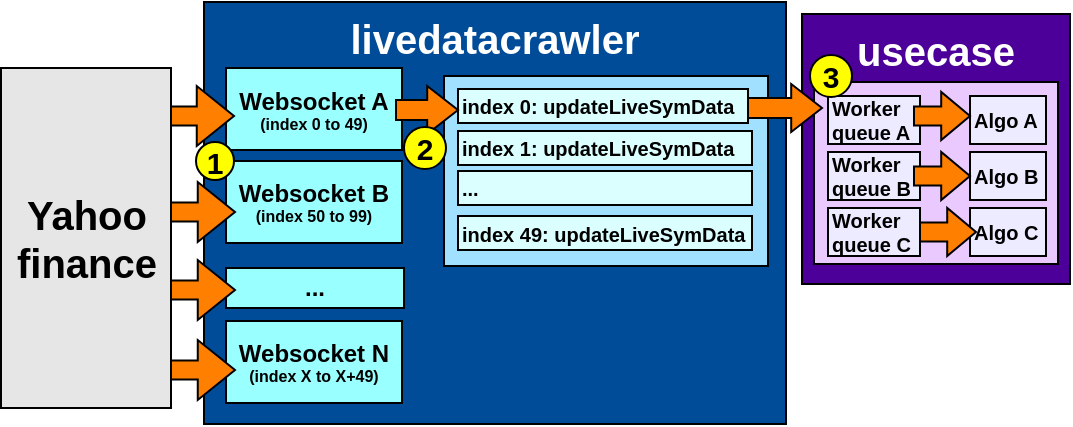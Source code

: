 <mxfile version="11.1.4" type="device"><diagram id="5-Hx_f49ag1z_mHRB8pZ" name="Page-1"><mxGraphModel dx="734" dy="464" grid="0" gridSize="10" guides="1" tooltips="1" connect="1" arrows="1" fold="1" page="0" pageScale="1" pageWidth="850" pageHeight="1100" math="0" shadow="0"><root><mxCell id="0"/><mxCell id="1" parent="0"/><mxCell id="OwmS2ImL__h0qcWItDPT-37" value="usecase" style="rounded=0;whiteSpace=wrap;html=1;fontStyle=1;fontSize=20;verticalAlign=top;fillColor=#4C0099;fontColor=#FFFFFF;" vertex="1" parent="1"><mxGeometry x="568" y="166" width="134" height="135" as="geometry"/></mxCell><mxCell id="OwmS2ImL__h0qcWItDPT-36" value="livedatacrawler" style="rounded=0;whiteSpace=wrap;html=1;fontStyle=1;fontSize=20;verticalAlign=top;fillColor=#004C99;fontColor=#FFFFFF;" vertex="1" parent="1"><mxGeometry x="269" y="160" width="291" height="211" as="geometry"/></mxCell><mxCell id="OwmS2ImL__h0qcWItDPT-17" value="" style="rounded=0;whiteSpace=wrap;html=1;fontStyle=1;fontSize=10;align=left;fillColor=#EAC9FF;" vertex="1" parent="1"><mxGeometry x="574" y="200" width="122" height="91" as="geometry"/></mxCell><mxCell id="OwmS2ImL__h0qcWItDPT-28" value="Algo A" style="rounded=0;whiteSpace=wrap;html=1;fontStyle=1;fontSize=10;align=left;fillColor=#EDEBFF;" vertex="1" parent="1"><mxGeometry x="652" y="207" width="38" height="24" as="geometry"/></mxCell><mxCell id="OwmS2ImL__h0qcWItDPT-15" value="" style="rounded=0;whiteSpace=wrap;html=1;fontStyle=1;fontSize=10;align=left;fillColor=#A1E0FF;" vertex="1" parent="1"><mxGeometry x="389" y="197" width="162" height="95" as="geometry"/></mxCell><mxCell id="OwmS2ImL__h0qcWItDPT-1" value="&lt;font style=&quot;font-size: 12px&quot;&gt;Websocket A&lt;br&gt;&lt;/font&gt;(index 0 to 49)" style="rounded=0;whiteSpace=wrap;html=1;fontStyle=1;fontSize=8;fillColor=#99FFFF;" vertex="1" parent="1"><mxGeometry x="280" y="193" width="88" height="41" as="geometry"/></mxCell><mxCell id="OwmS2ImL__h0qcWItDPT-5" value="..." style="rounded=0;whiteSpace=wrap;html=1;fontStyle=1;fillColor=#99FFFF;" vertex="1" parent="1"><mxGeometry x="280" y="293" width="89" height="20" as="geometry"/></mxCell><mxCell id="OwmS2ImL__h0qcWItDPT-6" value="index 0: updateLiveSymData" style="rounded=0;whiteSpace=wrap;html=1;fontStyle=1;fontSize=10;align=left;fillColor=#DBFEFF;" vertex="1" parent="1"><mxGeometry x="396" y="203.5" width="145" height="17" as="geometry"/></mxCell><mxCell id="OwmS2ImL__h0qcWItDPT-7" value="&lt;font style=&quot;font-size: 12px&quot;&gt;Websocket B&lt;br&gt;&lt;/font&gt;(index 50 to 99)" style="rounded=0;whiteSpace=wrap;html=1;fontStyle=1;fontSize=8;fillColor=#99FFFF;" vertex="1" parent="1"><mxGeometry x="280" y="239.5" width="88" height="41" as="geometry"/></mxCell><mxCell id="OwmS2ImL__h0qcWItDPT-8" value="&lt;font style=&quot;font-size: 12px&quot;&gt;Websocket N&lt;br&gt;&lt;/font&gt;(index X to X+49)" style="rounded=0;whiteSpace=wrap;html=1;fontStyle=1;fontSize=8;fillColor=#99FFFF;" vertex="1" parent="1"><mxGeometry x="280" y="319.5" width="88" height="41" as="geometry"/></mxCell><mxCell id="OwmS2ImL__h0qcWItDPT-11" value="index 1: updateLiveSymData" style="rounded=0;whiteSpace=wrap;html=1;fontStyle=1;fontSize=10;align=left;fillColor=#DBFEFF;" vertex="1" parent="1"><mxGeometry x="396" y="224.5" width="147" height="17" as="geometry"/></mxCell><mxCell id="OwmS2ImL__h0qcWItDPT-12" value="index 49: updateLiveSymData" style="rounded=0;whiteSpace=wrap;html=1;fontStyle=1;fontSize=10;align=left;fillColor=#DBFEFF;" vertex="1" parent="1"><mxGeometry x="396" y="267" width="147" height="17" as="geometry"/></mxCell><mxCell id="OwmS2ImL__h0qcWItDPT-13" value="..." style="rounded=0;whiteSpace=wrap;html=1;fontStyle=1;fontSize=10;align=left;fillColor=#DBFEFF;" vertex="1" parent="1"><mxGeometry x="396" y="244.5" width="147" height="17" as="geometry"/></mxCell><mxCell id="OwmS2ImL__h0qcWItDPT-16" value="" style="html=1;shadow=0;dashed=0;align=center;verticalAlign=middle;shape=mxgraph.arrows2.arrow;dy=0.58;dx=15.4;notch=0;fontSize=10;fillColor=#FF8000;" vertex="1" parent="1"><mxGeometry x="541" y="201" width="37" height="24" as="geometry"/></mxCell><mxCell id="OwmS2ImL__h0qcWItDPT-18" value="" style="html=1;shadow=0;dashed=0;align=center;verticalAlign=middle;shape=mxgraph.arrows2.arrow;dy=0.68;dx=18.62;notch=0;fontSize=10;fillColor=#FF8000;" vertex="1" parent="1"><mxGeometry x="252" y="202" width="32" height="30" as="geometry"/></mxCell><mxCell id="OwmS2ImL__h0qcWItDPT-19" value="" style="html=1;shadow=0;dashed=0;align=center;verticalAlign=middle;shape=mxgraph.arrows2.arrow;dy=0.68;dx=18.62;notch=0;fontSize=10;fillColor=#FF8000;" vertex="1" parent="1"><mxGeometry x="252.5" y="250" width="32" height="30" as="geometry"/></mxCell><mxCell id="OwmS2ImL__h0qcWItDPT-20" value="" style="html=1;shadow=0;dashed=0;align=center;verticalAlign=middle;shape=mxgraph.arrows2.arrow;dy=0.68;dx=18.62;notch=0;fontSize=10;fillColor=#FF8000;" vertex="1" parent="1"><mxGeometry x="252.5" y="289" width="32" height="30" as="geometry"/></mxCell><mxCell id="OwmS2ImL__h0qcWItDPT-21" value="" style="html=1;shadow=0;dashed=0;align=center;verticalAlign=middle;shape=mxgraph.arrows2.arrow;dy=0.68;dx=18.62;notch=0;fontSize=10;fillColor=#FF8000;" vertex="1" parent="1"><mxGeometry x="252.5" y="329" width="32" height="30" as="geometry"/></mxCell><mxCell id="OwmS2ImL__h0qcWItDPT-3" value="Yahoo finance" style="rounded=0;whiteSpace=wrap;html=1;fontStyle=1;fontSize=20;fillColor=#E6E6E6;" vertex="1" parent="1"><mxGeometry x="167.5" y="193" width="85" height="170" as="geometry"/></mxCell><mxCell id="OwmS2ImL__h0qcWItDPT-22" value="Worker queue A" style="rounded=0;whiteSpace=wrap;html=1;fontStyle=1;fontSize=10;align=left;fillColor=#EDEBFF;" vertex="1" parent="1"><mxGeometry x="581" y="207" width="46" height="24" as="geometry"/></mxCell><mxCell id="OwmS2ImL__h0qcWItDPT-24" value="Worker queue B" style="rounded=0;whiteSpace=wrap;html=1;fontStyle=1;fontSize=10;align=left;fillColor=#EDEBFF;" vertex="1" parent="1"><mxGeometry x="581" y="235" width="46" height="24" as="geometry"/></mxCell><mxCell id="OwmS2ImL__h0qcWItDPT-25" value="Worker queue C" style="rounded=0;whiteSpace=wrap;html=1;fontStyle=1;fontSize=10;align=left;fillColor=#EDEBFF;" vertex="1" parent="1"><mxGeometry x="581" y="263" width="46" height="24" as="geometry"/></mxCell><mxCell id="OwmS2ImL__h0qcWItDPT-26" value="" style="html=1;shadow=0;dashed=0;align=center;verticalAlign=middle;shape=mxgraph.arrows2.arrow;dy=0.6;dx=14.4;notch=0;fontSize=10;fillColor=#FF8000;" vertex="1" parent="1"><mxGeometry x="624" y="205" width="28" height="24" as="geometry"/></mxCell><mxCell id="OwmS2ImL__h0qcWItDPT-27" value="" style="html=1;shadow=0;dashed=0;align=center;verticalAlign=middle;shape=mxgraph.arrows2.arrow;dy=0.58;dx=15.4;notch=0;fontSize=10;fillColor=#FF8000;" vertex="1" parent="1"><mxGeometry x="365" y="202" width="31" height="24" as="geometry"/></mxCell><mxCell id="OwmS2ImL__h0qcWItDPT-33" value="Algo B" style="rounded=0;whiteSpace=wrap;html=1;fontStyle=1;fontSize=10;align=left;fillColor=#EDEBFF;" vertex="1" parent="1"><mxGeometry x="652" y="235" width="38" height="24" as="geometry"/></mxCell><mxCell id="OwmS2ImL__h0qcWItDPT-31" value="" style="html=1;shadow=0;dashed=0;align=center;verticalAlign=middle;shape=mxgraph.arrows2.arrow;dy=0.6;dx=14.4;notch=0;fontSize=10;fillColor=#FF8000;" vertex="1" parent="1"><mxGeometry x="624" y="235" width="28" height="24" as="geometry"/></mxCell><mxCell id="OwmS2ImL__h0qcWItDPT-34" value="Algo C" style="rounded=0;whiteSpace=wrap;html=1;fontStyle=1;fontSize=10;align=left;fillColor=#EDEBFF;" vertex="1" parent="1"><mxGeometry x="652" y="263" width="38" height="24" as="geometry"/></mxCell><mxCell id="OwmS2ImL__h0qcWItDPT-32" value="" style="html=1;shadow=0;dashed=0;align=center;verticalAlign=middle;shape=mxgraph.arrows2.arrow;dy=0.6;dx=14.4;notch=0;fontSize=10;fillColor=#FF8000;" vertex="1" parent="1"><mxGeometry x="627" y="263" width="28" height="24" as="geometry"/></mxCell><mxCell id="OwmS2ImL__h0qcWItDPT-38" value="&lt;b style=&quot;font-size: 15px;&quot;&gt;&lt;font color=&quot;#000000&quot; style=&quot;font-size: 15px;&quot;&gt;1&lt;/font&gt;&lt;/b&gt;" style="ellipse;whiteSpace=wrap;html=1;aspect=fixed;fillColor=#FFFF00;fontSize=15;fontColor=#FFFFFF;align=center;" vertex="1" parent="1"><mxGeometry x="265" y="230" width="19" height="19" as="geometry"/></mxCell><mxCell id="OwmS2ImL__h0qcWItDPT-39" value="&lt;font color=&quot;#000000&quot; style=&quot;font-size: 15px;&quot;&gt;&lt;b style=&quot;font-size: 15px;&quot;&gt;2&lt;/b&gt;&lt;/font&gt;" style="ellipse;whiteSpace=wrap;html=1;aspect=fixed;fillColor=#FFFF00;fontSize=15;fontColor=#FFFFFF;align=center;" vertex="1" parent="1"><mxGeometry x="369" y="222.5" width="21" height="21" as="geometry"/></mxCell><mxCell id="OwmS2ImL__h0qcWItDPT-40" value="&lt;font color=&quot;#000000&quot; style=&quot;font-size: 15px&quot;&gt;&lt;b style=&quot;font-size: 15px&quot;&gt;3&lt;/b&gt;&lt;/font&gt;" style="ellipse;whiteSpace=wrap;html=1;aspect=fixed;fillColor=#FFFF00;fontSize=15;fontColor=#FFFFFF;align=center;" vertex="1" parent="1"><mxGeometry x="572" y="186.5" width="21" height="21" as="geometry"/></mxCell></root></mxGraphModel></diagram></mxfile>